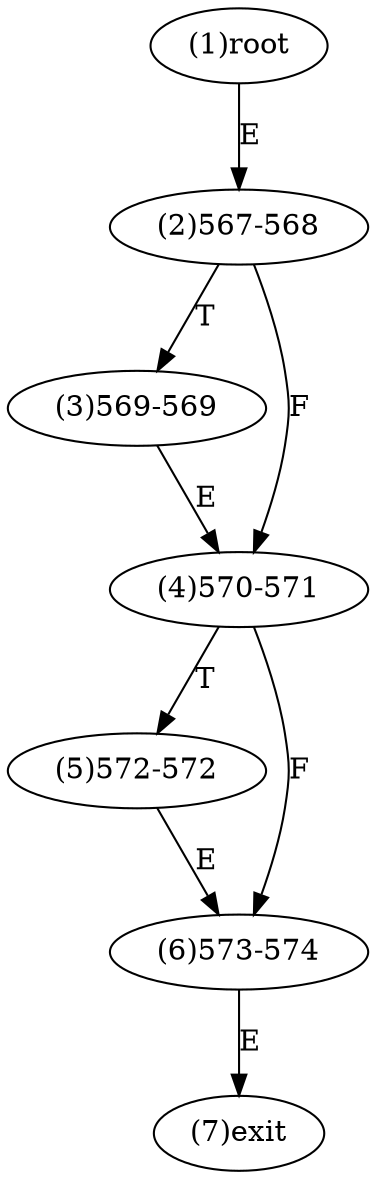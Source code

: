 digraph "" { 
1[ label="(1)root"];
2[ label="(2)567-568"];
3[ label="(3)569-569"];
4[ label="(4)570-571"];
5[ label="(5)572-572"];
6[ label="(6)573-574"];
7[ label="(7)exit"];
1->2[ label="E"];
2->4[ label="F"];
2->3[ label="T"];
3->4[ label="E"];
4->6[ label="F"];
4->5[ label="T"];
5->6[ label="E"];
6->7[ label="E"];
}